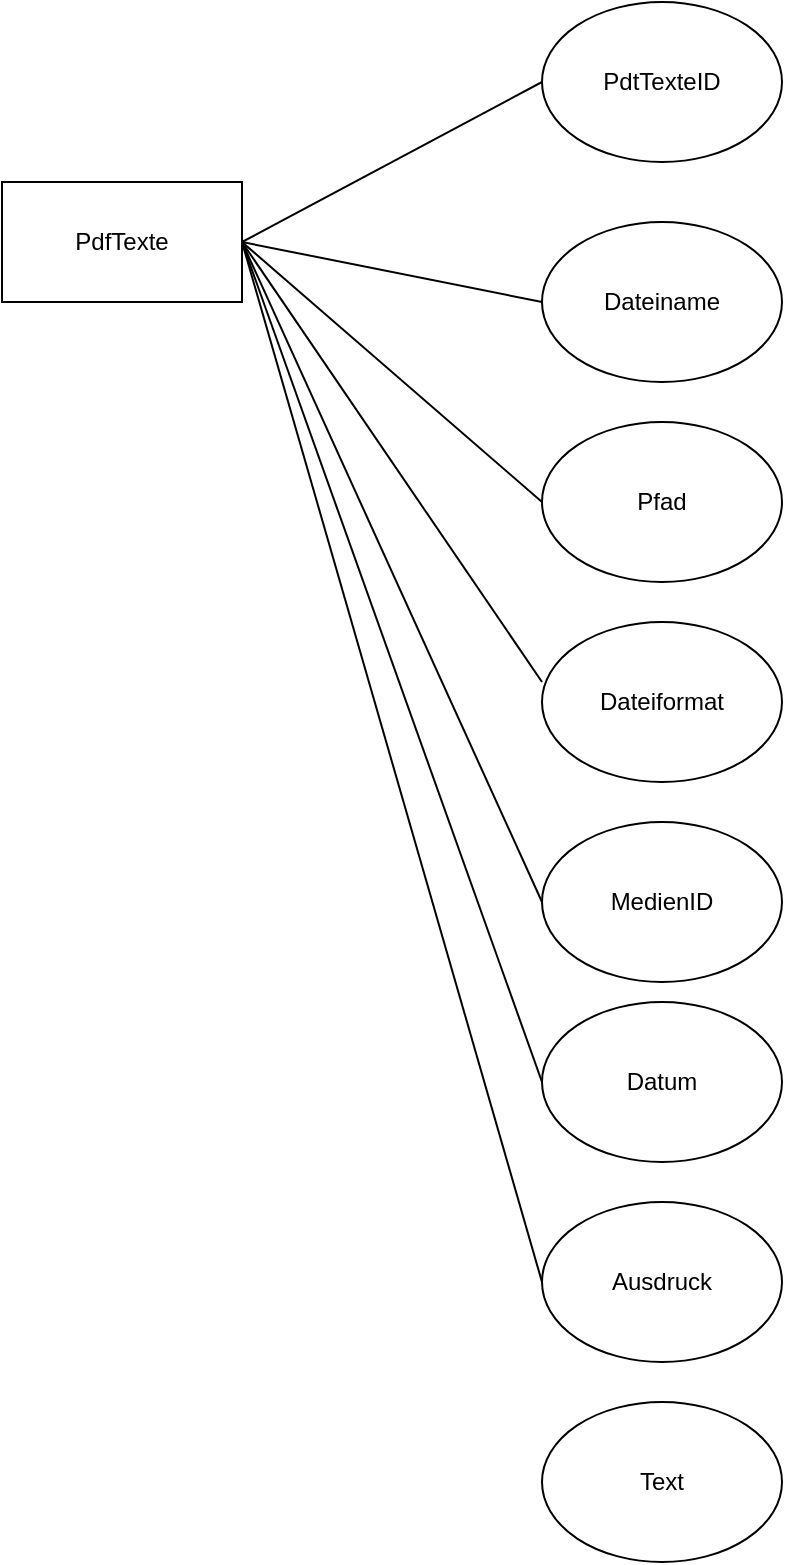 <mxfile version="28.2.5">
  <diagram name="Seite-1" id="ZQmTYkAcFTUCffqxR_nn">
    <mxGraphModel dx="1042" dy="626" grid="1" gridSize="10" guides="1" tooltips="1" connect="1" arrows="1" fold="1" page="1" pageScale="1" pageWidth="827" pageHeight="1169" math="0" shadow="0">
      <root>
        <mxCell id="0" />
        <mxCell id="1" parent="0" />
        <mxCell id="Whv4bZA_FqGQrKRL3Pre-5" style="rounded=0;orthogonalLoop=1;jettySize=auto;html=1;exitX=1;exitY=0.5;exitDx=0;exitDy=0;entryX=0;entryY=0.5;entryDx=0;entryDy=0;endArrow=none;endFill=0;" edge="1" parent="1" source="sJ16_B8dz6mwGXp7P09x-1" target="sJ16_B8dz6mwGXp7P09x-2">
          <mxGeometry relative="1" as="geometry" />
        </mxCell>
        <mxCell id="Whv4bZA_FqGQrKRL3Pre-6" style="rounded=0;orthogonalLoop=1;jettySize=auto;html=1;exitX=1;exitY=0.5;exitDx=0;exitDy=0;entryX=0;entryY=0.5;entryDx=0;entryDy=0;endArrow=none;endFill=0;" edge="1" parent="1" source="sJ16_B8dz6mwGXp7P09x-1" target="sJ16_B8dz6mwGXp7P09x-3">
          <mxGeometry relative="1" as="geometry" />
        </mxCell>
        <mxCell id="Whv4bZA_FqGQrKRL3Pre-9" style="rounded=0;orthogonalLoop=1;jettySize=auto;html=1;exitX=1;exitY=0.5;exitDx=0;exitDy=0;entryX=0;entryY=0.5;entryDx=0;entryDy=0;endArrow=none;endFill=0;" edge="1" parent="1" source="sJ16_B8dz6mwGXp7P09x-1" target="sJ16_B8dz6mwGXp7P09x-6">
          <mxGeometry relative="1" as="geometry" />
        </mxCell>
        <mxCell id="Whv4bZA_FqGQrKRL3Pre-10" style="rounded=0;orthogonalLoop=1;jettySize=auto;html=1;exitX=1;exitY=0.5;exitDx=0;exitDy=0;entryX=0;entryY=0.5;entryDx=0;entryDy=0;endArrow=none;endFill=0;" edge="1" parent="1" source="sJ16_B8dz6mwGXp7P09x-1" target="Whv4bZA_FqGQrKRL3Pre-1">
          <mxGeometry relative="1" as="geometry" />
        </mxCell>
        <mxCell id="Whv4bZA_FqGQrKRL3Pre-11" style="rounded=0;orthogonalLoop=1;jettySize=auto;html=1;exitX=1;exitY=0.5;exitDx=0;exitDy=0;entryX=0;entryY=0.5;entryDx=0;entryDy=0;endArrow=none;endFill=0;" edge="1" parent="1" source="sJ16_B8dz6mwGXp7P09x-1" target="Whv4bZA_FqGQrKRL3Pre-2">
          <mxGeometry relative="1" as="geometry" />
        </mxCell>
        <mxCell id="sJ16_B8dz6mwGXp7P09x-1" value="PdfTexte" style="rounded=0;whiteSpace=wrap;html=1;" parent="1" vertex="1">
          <mxGeometry x="60" y="200" width="120" height="60" as="geometry" />
        </mxCell>
        <mxCell id="sJ16_B8dz6mwGXp7P09x-2" value="PdtTexteID" style="ellipse;whiteSpace=wrap;html=1;" parent="1" vertex="1">
          <mxGeometry x="330" y="110" width="120" height="80" as="geometry" />
        </mxCell>
        <mxCell id="sJ16_B8dz6mwGXp7P09x-3" value="Dateiname" style="ellipse;whiteSpace=wrap;html=1;" parent="1" vertex="1">
          <mxGeometry x="330" y="220" width="120" height="80" as="geometry" />
        </mxCell>
        <mxCell id="sJ16_B8dz6mwGXp7P09x-4" value="Pfad" style="ellipse;whiteSpace=wrap;html=1;" parent="1" vertex="1">
          <mxGeometry x="330" y="320" width="120" height="80" as="geometry" />
        </mxCell>
        <mxCell id="sJ16_B8dz6mwGXp7P09x-5" value="Dateiformat" style="ellipse;whiteSpace=wrap;html=1;" parent="1" vertex="1">
          <mxGeometry x="330" y="420" width="120" height="80" as="geometry" />
        </mxCell>
        <mxCell id="sJ16_B8dz6mwGXp7P09x-6" value="MedienID" style="ellipse;whiteSpace=wrap;html=1;" parent="1" vertex="1">
          <mxGeometry x="330" y="520" width="120" height="80" as="geometry" />
        </mxCell>
        <mxCell id="Whv4bZA_FqGQrKRL3Pre-1" value="Datum" style="ellipse;whiteSpace=wrap;html=1;" vertex="1" parent="1">
          <mxGeometry x="330" y="610" width="120" height="80" as="geometry" />
        </mxCell>
        <mxCell id="Whv4bZA_FqGQrKRL3Pre-2" value="Ausdruck" style="ellipse;whiteSpace=wrap;html=1;" vertex="1" parent="1">
          <mxGeometry x="330" y="710" width="120" height="80" as="geometry" />
        </mxCell>
        <mxCell id="Whv4bZA_FqGQrKRL3Pre-3" value="Text" style="ellipse;whiteSpace=wrap;html=1;" vertex="1" parent="1">
          <mxGeometry x="330" y="810" width="120" height="80" as="geometry" />
        </mxCell>
        <mxCell id="Whv4bZA_FqGQrKRL3Pre-7" style="rounded=0;orthogonalLoop=1;jettySize=auto;html=1;exitX=1;exitY=0.5;exitDx=0;exitDy=0;entryX=0;entryY=0.5;entryDx=0;entryDy=0;endArrow=none;endFill=0;" edge="1" parent="1" source="sJ16_B8dz6mwGXp7P09x-1" target="sJ16_B8dz6mwGXp7P09x-4">
          <mxGeometry relative="1" as="geometry" />
        </mxCell>
        <mxCell id="Whv4bZA_FqGQrKRL3Pre-8" style="rounded=0;orthogonalLoop=1;jettySize=auto;html=1;exitX=1;exitY=0.5;exitDx=0;exitDy=0;entryX=0;entryY=0.375;entryDx=0;entryDy=0;entryPerimeter=0;endArrow=none;endFill=0;" edge="1" parent="1" source="sJ16_B8dz6mwGXp7P09x-1" target="sJ16_B8dz6mwGXp7P09x-5">
          <mxGeometry relative="1" as="geometry" />
        </mxCell>
      </root>
    </mxGraphModel>
  </diagram>
</mxfile>
